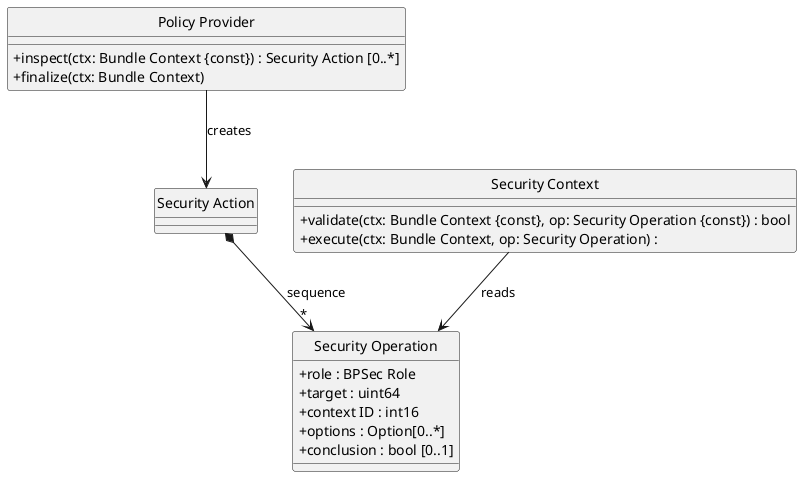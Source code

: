 @startuml
hide circle
skinparam ClassAttributeIconSize 0

class "Policy Provider" as PP {
  + inspect(ctx: Bundle Context {const}) : Security Action [0..*]
  + finalize(ctx: Bundle Context)
}

class "Security Context" as SC {
  + validate(ctx: Bundle Context {const}, op: Security Operation {const}) : bool
  + execute(ctx: Bundle Context, op: Security Operation) :
}

class "Security Operation" as SecOp {
  + role : BPSec Role
  + target : uint64
  + context ID : int16
  + options : Option[0..*]
  + conclusion : bool [0..1]
}

class "Security Action" as Action {
}
Action *--> "*" SecOp : sequence

PP --> Action : creates
SC --> SecOp : reads

@enduml
